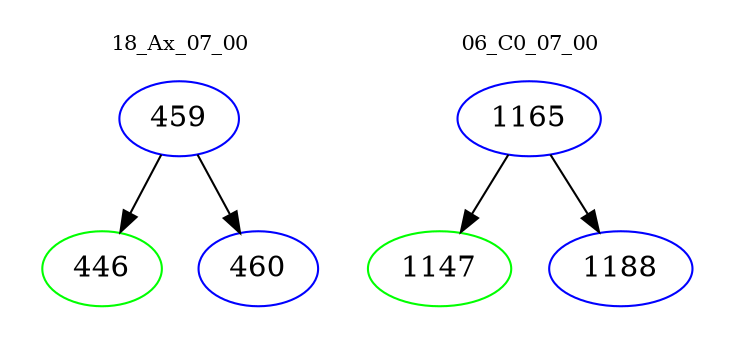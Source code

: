 digraph{
subgraph cluster_0 {
color = white
label = "18_Ax_07_00";
fontsize=10;
T0_459 [label="459", color="blue"]
T0_459 -> T0_446 [color="black"]
T0_446 [label="446", color="green"]
T0_459 -> T0_460 [color="black"]
T0_460 [label="460", color="blue"]
}
subgraph cluster_1 {
color = white
label = "06_C0_07_00";
fontsize=10;
T1_1165 [label="1165", color="blue"]
T1_1165 -> T1_1147 [color="black"]
T1_1147 [label="1147", color="green"]
T1_1165 -> T1_1188 [color="black"]
T1_1188 [label="1188", color="blue"]
}
}
